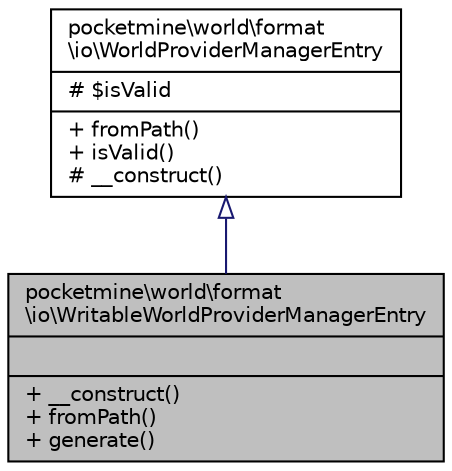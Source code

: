digraph "pocketmine\world\format\io\WritableWorldProviderManagerEntry"
{
 // INTERACTIVE_SVG=YES
 // LATEX_PDF_SIZE
  edge [fontname="Helvetica",fontsize="10",labelfontname="Helvetica",labelfontsize="10"];
  node [fontname="Helvetica",fontsize="10",shape=record];
  Node1 [label="{pocketmine\\world\\format\l\\io\\WritableWorldProviderManagerEntry\n||+ __construct()\l+ fromPath()\l+ generate()\l}",height=0.2,width=0.4,color="black", fillcolor="grey75", style="filled", fontcolor="black",tooltip=" "];
  Node2 -> Node1 [dir="back",color="midnightblue",fontsize="10",style="solid",arrowtail="onormal",fontname="Helvetica"];
  Node2 [label="{pocketmine\\world\\format\l\\io\\WorldProviderManagerEntry\n|# $isValid\l|+ fromPath()\l+ isValid()\l# __construct()\l}",height=0.2,width=0.4,color="black", fillcolor="white", style="filled",URL="$d8/dfe/classpocketmine_1_1world_1_1format_1_1io_1_1_world_provider_manager_entry.html",tooltip=" "];
}
